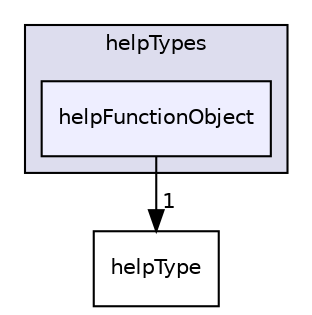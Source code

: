 digraph "applications/utilities/miscellaneous/foamHelp/helpTypes/helpFunctionObject" {
  bgcolor=transparent;
  compound=true
  node [ fontsize="10", fontname="Helvetica"];
  edge [ labelfontsize="10", labelfontname="Helvetica"];
  subgraph clusterdir_b5fb8d533a2553de813871c14cde32df {
    graph [ bgcolor="#ddddee", pencolor="black", label="helpTypes" fontname="Helvetica", fontsize="10", URL="dir_b5fb8d533a2553de813871c14cde32df.html"]
  dir_49085ed06e0b418243026e8df827d34f [shape=box, label="helpFunctionObject", style="filled", fillcolor="#eeeeff", pencolor="black", URL="dir_49085ed06e0b418243026e8df827d34f.html"];
  }
  dir_0d4e5ca2c009be1b391d6f05c3f42dd3 [shape=box label="helpType" URL="dir_0d4e5ca2c009be1b391d6f05c3f42dd3.html"];
  dir_49085ed06e0b418243026e8df827d34f->dir_0d4e5ca2c009be1b391d6f05c3f42dd3 [headlabel="1", labeldistance=1.5 headhref="dir_000393_000395.html"];
}
